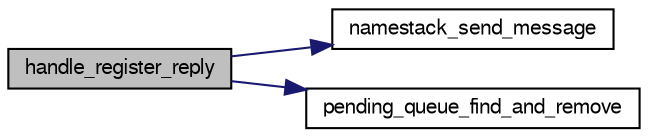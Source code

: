digraph G
{
  edge [fontname="FreeSans",fontsize="10",labelfontname="FreeSans",labelfontsize="10"];
  node [fontname="FreeSans",fontsize="10",shape=record];
  rankdir=LR;
  Node1 [label="handle_register_reply",height=0.2,width=0.4,color="black", fillcolor="grey75", style="filled" fontcolor="black"];
  Node1 -> Node2 [color="midnightblue",fontsize="10",style="solid",fontname="FreeSans"];
  Node2 [label="namestack_send_message",height=0.2,width=0.4,color="black", fillcolor="white", style="filled",URL="$main_8c.html#a7c9e241b27d9bb9cbfcbf78e83e8c4d8"];
  Node1 -> Node3 [color="midnightblue",fontsize="10",style="solid",fontname="FreeSans"];
  Node3 [label="pending_queue_find_and_remove",height=0.2,width=0.4,color="black", fillcolor="white", style="filled",URL="$main_8c.html#a064ca134e775e6a7bcd58898058d29a0"];
}
